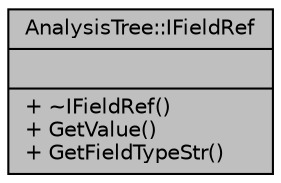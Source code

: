digraph "AnalysisTree::IFieldRef"
{
  edge [fontname="Helvetica",fontsize="10",labelfontname="Helvetica",labelfontsize="10"];
  node [fontname="Helvetica",fontsize="10",shape=record];
  Node1 [label="{AnalysisTree::IFieldRef\n||+ ~IFieldRef()\l+ GetValue()\l+ GetFieldTypeStr()\l}",height=0.2,width=0.4,color="black", fillcolor="grey75", style="filled", fontcolor="black"];
}
